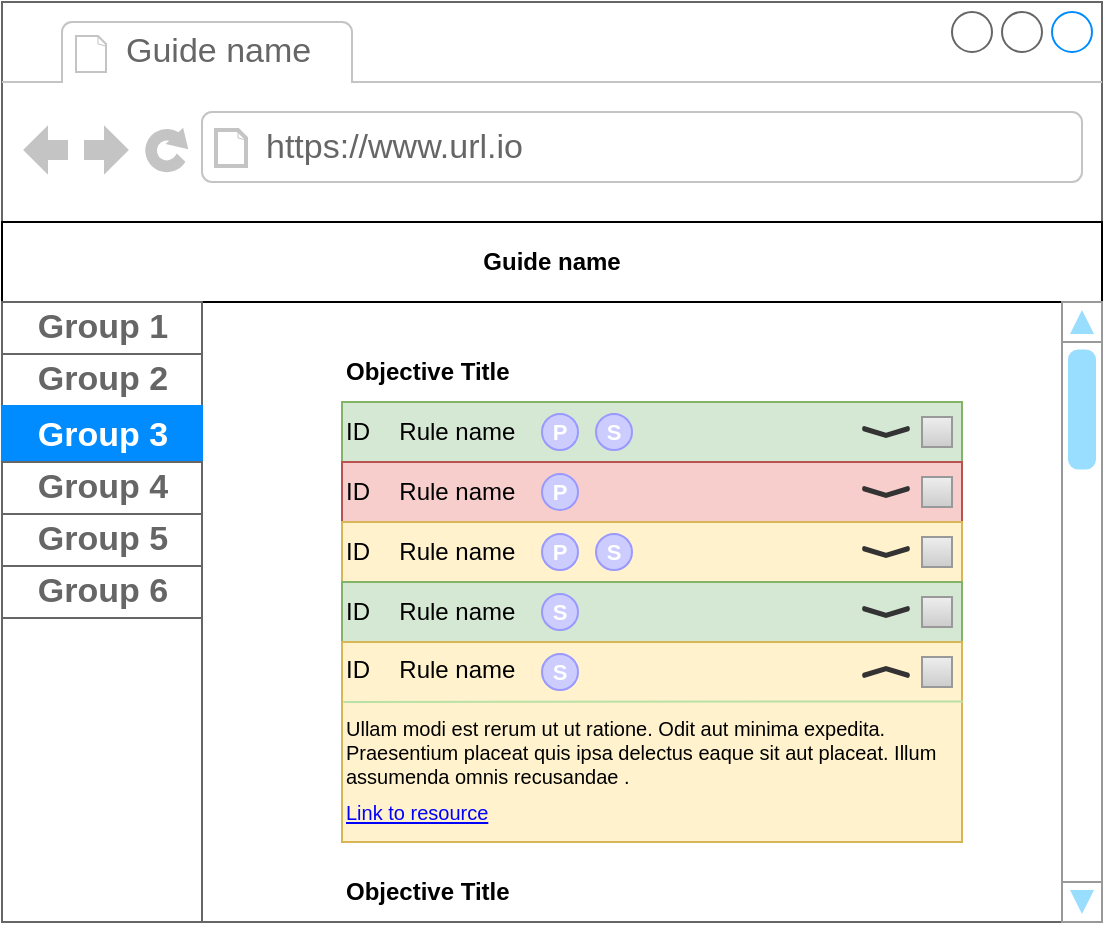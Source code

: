 <mxfile version="20.6.2" type="device"><diagram id="fFNWqQ7dp0BX98ApOS-w" name="Page-1"><mxGraphModel dx="813" dy="446" grid="1" gridSize="10" guides="1" tooltips="1" connect="1" arrows="1" fold="1" page="1" pageScale="1" pageWidth="850" pageHeight="1100" math="0" shadow="0"><root><mxCell id="0"/><mxCell id="1" parent="0"/><mxCell id="XRp9JRrNnNmC24vorFTi-9" value="" style="strokeWidth=1;shadow=0;dashed=0;align=center;html=1;shape=mxgraph.mockup.containers.browserWindow;rSize=0;strokeColor=#666666;strokeColor2=#008cff;strokeColor3=#c4c4c4;mainText=,;recursiveResize=0;" vertex="1" parent="1"><mxGeometry x="130" y="160" width="550" height="460" as="geometry"/></mxCell><mxCell id="XRp9JRrNnNmC24vorFTi-10" value="Guide name" style="strokeWidth=1;shadow=0;dashed=0;align=center;html=1;shape=mxgraph.mockup.containers.anchor;fontSize=17;fontColor=#666666;align=left;" vertex="1" parent="XRp9JRrNnNmC24vorFTi-9"><mxGeometry x="60" y="12" width="110" height="26" as="geometry"/></mxCell><mxCell id="XRp9JRrNnNmC24vorFTi-11" value="https://www.url.io" style="strokeWidth=1;shadow=0;dashed=0;align=center;html=1;shape=mxgraph.mockup.containers.anchor;rSize=0;fontSize=17;fontColor=#666666;align=left;" vertex="1" parent="XRp9JRrNnNmC24vorFTi-9"><mxGeometry x="130" y="60" width="250" height="26" as="geometry"/></mxCell><mxCell id="XRp9JRrNnNmC24vorFTi-12" value="Guide name" style="rounded=0;whiteSpace=wrap;html=1;fontStyle=1" vertex="1" parent="XRp9JRrNnNmC24vorFTi-9"><mxGeometry y="110" width="550" height="40" as="geometry"/></mxCell><mxCell id="XRp9JRrNnNmC24vorFTi-13" value="" style="strokeWidth=1;shadow=0;dashed=0;align=center;html=1;shape=mxgraph.mockup.containers.rrect;rSize=0;strokeColor=#666666;" vertex="1" parent="XRp9JRrNnNmC24vorFTi-9"><mxGeometry y="150" width="100" height="310" as="geometry"/></mxCell><mxCell id="XRp9JRrNnNmC24vorFTi-14" value="Group 1" style="strokeColor=inherit;fillColor=inherit;gradientColor=inherit;strokeWidth=1;shadow=0;dashed=0;align=center;html=1;shape=mxgraph.mockup.containers.rrect;rSize=0;fontSize=17;fontColor=#666666;fontStyle=1;resizeWidth=1;" vertex="1" parent="XRp9JRrNnNmC24vorFTi-13"><mxGeometry width="100" height="26" relative="1" as="geometry"/></mxCell><mxCell id="XRp9JRrNnNmC24vorFTi-15" value="Group 2" style="strokeColor=inherit;fillColor=inherit;gradientColor=inherit;strokeWidth=1;shadow=0;dashed=0;align=center;html=1;shape=mxgraph.mockup.containers.rrect;rSize=0;fontSize=17;fontColor=#666666;fontStyle=1;resizeWidth=1;" vertex="1" parent="XRp9JRrNnNmC24vorFTi-13"><mxGeometry width="100" height="26" relative="1" as="geometry"><mxPoint y="26" as="offset"/></mxGeometry></mxCell><mxCell id="XRp9JRrNnNmC24vorFTi-16" value="Group 3" style="strokeWidth=1;shadow=0;dashed=0;align=center;html=1;shape=mxgraph.mockup.containers.rrect;rSize=0;fontSize=17;fontColor=#ffffff;fontStyle=1;fillColor=#008cff;strokeColor=#008cff;resizeWidth=1;" vertex="1" parent="XRp9JRrNnNmC24vorFTi-13"><mxGeometry width="100" height="30" relative="1" as="geometry"><mxPoint y="52" as="offset"/></mxGeometry></mxCell><mxCell id="XRp9JRrNnNmC24vorFTi-17" value="Group 4" style="strokeColor=inherit;fillColor=inherit;gradientColor=inherit;strokeWidth=1;shadow=0;dashed=0;align=center;html=1;shape=mxgraph.mockup.containers.rrect;rSize=0;fontSize=17;fontColor=#666666;fontStyle=1;resizeWidth=1;" vertex="1" parent="XRp9JRrNnNmC24vorFTi-13"><mxGeometry y="1" width="100" height="26" relative="1" as="geometry"><mxPoint y="-230" as="offset"/></mxGeometry></mxCell><mxCell id="XRp9JRrNnNmC24vorFTi-18" value="Group 5" style="strokeColor=inherit;fillColor=inherit;gradientColor=inherit;strokeWidth=1;shadow=0;dashed=0;align=center;html=1;shape=mxgraph.mockup.containers.rrect;rSize=0;fontSize=17;fontColor=#666666;fontStyle=1;resizeWidth=1;" vertex="1" parent="XRp9JRrNnNmC24vorFTi-13"><mxGeometry y="106" width="100" height="26" as="geometry"/></mxCell><mxCell id="XRp9JRrNnNmC24vorFTi-19" value="Group 6" style="strokeColor=inherit;fillColor=inherit;gradientColor=inherit;strokeWidth=1;shadow=0;dashed=0;align=center;html=1;shape=mxgraph.mockup.containers.rrect;rSize=0;fontSize=17;fontColor=#666666;fontStyle=1;resizeWidth=1;" vertex="1" parent="XRp9JRrNnNmC24vorFTi-13"><mxGeometry y="132" width="100" height="26" as="geometry"/></mxCell><mxCell id="XRp9JRrNnNmC24vorFTi-20" value="" style="rounded=0;whiteSpace=wrap;html=1;" vertex="1" parent="XRp9JRrNnNmC24vorFTi-9"><mxGeometry x="170" y="200" width="310" height="220" as="geometry"/></mxCell><mxCell id="XRp9JRrNnNmC24vorFTi-21" value="" style="verticalLabelPosition=bottom;shadow=0;dashed=0;align=center;html=1;verticalAlign=top;strokeWidth=1;shape=mxgraph.mockup.navigation.scrollBar;strokeColor=#999999;barPos=98.21;fillColor2=#99ddff;strokeColor2=none;direction=north;" vertex="1" parent="XRp9JRrNnNmC24vorFTi-9"><mxGeometry x="530" y="150" width="20" height="310" as="geometry"/></mxCell><mxCell id="XRp9JRrNnNmC24vorFTi-22" value="Objective Title" style="text;html=1;align=left;verticalAlign=middle;resizable=0;points=[];autosize=1;strokeColor=none;fillColor=none;fontStyle=1" vertex="1" parent="XRp9JRrNnNmC24vorFTi-9"><mxGeometry x="170" y="170" width="110" height="30" as="geometry"/></mxCell><mxCell id="XRp9JRrNnNmC24vorFTi-37" value="ID&lt;span style=&quot;white-space: pre;&quot;&gt;&#9;&lt;/span&gt;Rule name" style="rounded=0;whiteSpace=wrap;html=1;align=left;fillColor=#d5e8d4;strokeColor=#82b366;" vertex="1" parent="XRp9JRrNnNmC24vorFTi-9"><mxGeometry x="170" y="200" width="310" height="30" as="geometry"/></mxCell><mxCell id="XRp9JRrNnNmC24vorFTi-38" value="" style="strokeWidth=1;shadow=0;dashed=0;align=center;html=1;shape=mxgraph.mockup.forms.rrect;rSize=0;fillColor=#eeeeee;strokeColor=#999999;gradientColor=#cccccc;align=left;spacingLeft=4;fontSize=17;fontColor=#666666;labelPosition=right;" vertex="1" parent="XRp9JRrNnNmC24vorFTi-9"><mxGeometry x="460" y="207.5" width="15" height="15" as="geometry"/></mxCell><mxCell id="XRp9JRrNnNmC24vorFTi-39" value="" style="html=1;verticalLabelPosition=bottom;labelBackgroundColor=#ffffff;verticalAlign=top;shadow=0;dashed=0;strokeWidth=2;shape=mxgraph.ios7.misc.expand;fillColor=#333333;rotation=-180;" vertex="1" parent="XRp9JRrNnNmC24vorFTi-9"><mxGeometry x="430" y="212" width="24" height="6" as="geometry"/></mxCell><mxCell id="XRp9JRrNnNmC24vorFTi-44" value="ID&lt;span style=&quot;white-space: pre;&quot;&gt;&#9;&lt;/span&gt;Rule name" style="rounded=0;whiteSpace=wrap;html=1;align=left;fillColor=#f8cecc;strokeColor=#b85450;" vertex="1" parent="XRp9JRrNnNmC24vorFTi-9"><mxGeometry x="170" y="230" width="310" height="30" as="geometry"/></mxCell><mxCell id="XRp9JRrNnNmC24vorFTi-45" value="" style="strokeWidth=1;shadow=0;dashed=0;align=center;html=1;shape=mxgraph.mockup.forms.rrect;rSize=0;fillColor=#eeeeee;strokeColor=#999999;gradientColor=#cccccc;align=left;spacingLeft=4;fontSize=17;fontColor=#666666;labelPosition=right;" vertex="1" parent="XRp9JRrNnNmC24vorFTi-9"><mxGeometry x="460" y="237.5" width="15" height="15" as="geometry"/></mxCell><mxCell id="XRp9JRrNnNmC24vorFTi-46" value="" style="html=1;verticalLabelPosition=bottom;labelBackgroundColor=#ffffff;verticalAlign=top;shadow=0;dashed=0;strokeWidth=2;shape=mxgraph.ios7.misc.expand;fillColor=#333333;rotation=-180;" vertex="1" parent="XRp9JRrNnNmC24vorFTi-9"><mxGeometry x="430" y="242" width="24" height="6" as="geometry"/></mxCell><mxCell id="XRp9JRrNnNmC24vorFTi-47" value="ID&lt;span style=&quot;white-space: pre;&quot;&gt;&#9;&lt;/span&gt;Rule name" style="rounded=0;whiteSpace=wrap;html=1;align=left;fillColor=#fff2cc;strokeColor=#d6b656;" vertex="1" parent="XRp9JRrNnNmC24vorFTi-9"><mxGeometry x="170" y="260" width="310" height="30" as="geometry"/></mxCell><mxCell id="XRp9JRrNnNmC24vorFTi-48" value="" style="strokeWidth=1;shadow=0;dashed=0;align=center;html=1;shape=mxgraph.mockup.forms.rrect;rSize=0;fillColor=#eeeeee;strokeColor=#999999;gradientColor=#cccccc;align=left;spacingLeft=4;fontSize=17;fontColor=#666666;labelPosition=right;" vertex="1" parent="XRp9JRrNnNmC24vorFTi-9"><mxGeometry x="460" y="267.5" width="15" height="15" as="geometry"/></mxCell><mxCell id="XRp9JRrNnNmC24vorFTi-49" value="" style="html=1;verticalLabelPosition=bottom;labelBackgroundColor=#ffffff;verticalAlign=top;shadow=0;dashed=0;strokeWidth=2;shape=mxgraph.ios7.misc.expand;fillColor=#333333;rotation=-180;" vertex="1" parent="XRp9JRrNnNmC24vorFTi-9"><mxGeometry x="430" y="272" width="24" height="6" as="geometry"/></mxCell><mxCell id="XRp9JRrNnNmC24vorFTi-50" value="ID&lt;span style=&quot;white-space: pre;&quot;&gt;&#9;&lt;/span&gt;Rule name" style="rounded=0;whiteSpace=wrap;html=1;align=left;fillColor=#d5e8d4;strokeColor=#82b366;" vertex="1" parent="XRp9JRrNnNmC24vorFTi-9"><mxGeometry x="170" y="290" width="310" height="30" as="geometry"/></mxCell><mxCell id="XRp9JRrNnNmC24vorFTi-51" value="" style="strokeWidth=1;shadow=0;dashed=0;align=center;html=1;shape=mxgraph.mockup.forms.rrect;rSize=0;fillColor=#eeeeee;strokeColor=#999999;gradientColor=#cccccc;align=left;spacingLeft=4;fontSize=17;fontColor=#666666;labelPosition=right;" vertex="1" parent="XRp9JRrNnNmC24vorFTi-9"><mxGeometry x="460" y="297.5" width="15" height="15" as="geometry"/></mxCell><mxCell id="XRp9JRrNnNmC24vorFTi-52" value="" style="html=1;verticalLabelPosition=bottom;labelBackgroundColor=#ffffff;verticalAlign=top;shadow=0;dashed=0;strokeWidth=2;shape=mxgraph.ios7.misc.expand;fillColor=#333333;rotation=-180;" vertex="1" parent="XRp9JRrNnNmC24vorFTi-9"><mxGeometry x="430" y="302" width="24" height="6" as="geometry"/></mxCell><mxCell id="XRp9JRrNnNmC24vorFTi-53" value="ID&lt;span style=&quot;white-space: pre;&quot;&gt;&#9;&lt;/span&gt;Rule name" style="rounded=0;whiteSpace=wrap;html=1;align=left;fillColor=#fff2cc;strokeColor=#d6b656;verticalAlign=top;" vertex="1" parent="XRp9JRrNnNmC24vorFTi-9"><mxGeometry x="170" y="320" width="310" height="100" as="geometry"/></mxCell><mxCell id="XRp9JRrNnNmC24vorFTi-54" value="" style="strokeWidth=1;shadow=0;dashed=0;align=center;html=1;shape=mxgraph.mockup.forms.rrect;rSize=0;fillColor=#eeeeee;strokeColor=#999999;gradientColor=#cccccc;align=left;spacingLeft=4;fontSize=17;fontColor=#666666;labelPosition=right;verticalAlign=top;" vertex="1" parent="XRp9JRrNnNmC24vorFTi-9"><mxGeometry x="460" y="327.5" width="15" height="15" as="geometry"/></mxCell><mxCell id="XRp9JRrNnNmC24vorFTi-55" value="" style="html=1;verticalLabelPosition=bottom;labelBackgroundColor=#ffffff;verticalAlign=top;shadow=0;dashed=0;strokeWidth=2;shape=mxgraph.ios7.misc.expand;fillColor=#333333;rotation=0;" vertex="1" parent="XRp9JRrNnNmC24vorFTi-9"><mxGeometry x="430" y="332" width="24" height="6" as="geometry"/></mxCell><mxCell id="XRp9JRrNnNmC24vorFTi-56" value="" style="endArrow=none;html=1;rounded=0;exitX=0.002;exitY=0.3;exitDx=0;exitDy=0;entryX=1.002;entryY=0.297;entryDx=0;entryDy=0;exitPerimeter=0;entryPerimeter=0;strokeColor=#B9E0A5;" edge="1" parent="XRp9JRrNnNmC24vorFTi-9" source="XRp9JRrNnNmC24vorFTi-53" target="XRp9JRrNnNmC24vorFTi-53"><mxGeometry width="50" height="50" relative="1" as="geometry"><mxPoint x="310" y="310" as="sourcePoint"/><mxPoint x="360" y="260" as="targetPoint"/></mxGeometry></mxCell><mxCell id="XRp9JRrNnNmC24vorFTi-57" value="&lt;div style=&quot;font-size: 10px;&quot;&gt;Ullam modi est rerum ut ut ratione. Odit aut minima expedita. Praesentium placeat quis ipsa delectus eaque sit aut placeat. Illum assumenda omnis recusandae .&lt;/div&gt;" style="text;html=1;strokeColor=none;fillColor=none;align=left;verticalAlign=middle;whiteSpace=wrap;rounded=0;" vertex="1" parent="XRp9JRrNnNmC24vorFTi-9"><mxGeometry x="170" y="350" width="310" height="50" as="geometry"/></mxCell><mxCell id="XRp9JRrNnNmC24vorFTi-58" value="Link to resource" style="shape=rectangle;strokeColor=none;fillColor=none;linkText=;fontSize=10;fontColor=#0000ff;fontStyle=4;html=1;align=left;verticalAlign=middle;" vertex="1" parent="XRp9JRrNnNmC24vorFTi-9"><mxGeometry x="170" y="390" width="150" height="30" as="geometry"/></mxCell><mxCell id="XRp9JRrNnNmC24vorFTi-59" value="S" style="ellipse;whiteSpace=wrap;html=1;aspect=fixed;fillColor=#CCCCFF;strokeColor=#9999FF;fontColor=#FFFFFF;fontStyle=1;fontSize=11;verticalAlign=middle;labelBorderColor=none;" vertex="1" parent="XRp9JRrNnNmC24vorFTi-9"><mxGeometry x="297" y="206" width="18" height="18" as="geometry"/></mxCell><mxCell id="XRp9JRrNnNmC24vorFTi-60" value="P" style="ellipse;whiteSpace=wrap;html=1;aspect=fixed;fillColor=#CCCCFF;strokeColor=#9999FF;fontColor=#FFFFFF;fontStyle=1;fontSize=11;verticalAlign=middle;labelBorderColor=none;" vertex="1" parent="XRp9JRrNnNmC24vorFTi-9"><mxGeometry x="270" y="206" width="18" height="18" as="geometry"/></mxCell><mxCell id="XRp9JRrNnNmC24vorFTi-62" value="P" style="ellipse;whiteSpace=wrap;html=1;aspect=fixed;fillColor=#CCCCFF;strokeColor=#9999FF;fontColor=#FFFFFF;fontStyle=1;fontSize=11;verticalAlign=middle;labelBorderColor=none;" vertex="1" parent="XRp9JRrNnNmC24vorFTi-9"><mxGeometry x="270" y="236" width="18" height="18" as="geometry"/></mxCell><mxCell id="XRp9JRrNnNmC24vorFTi-63" value="S" style="ellipse;whiteSpace=wrap;html=1;aspect=fixed;fillColor=#CCCCFF;strokeColor=#9999FF;fontColor=#FFFFFF;fontStyle=1;fontSize=11;verticalAlign=middle;labelBorderColor=none;" vertex="1" parent="XRp9JRrNnNmC24vorFTi-9"><mxGeometry x="297" y="266" width="18" height="18" as="geometry"/></mxCell><mxCell id="XRp9JRrNnNmC24vorFTi-64" value="P" style="ellipse;whiteSpace=wrap;html=1;aspect=fixed;fillColor=#CCCCFF;strokeColor=#9999FF;fontColor=#FFFFFF;fontStyle=1;fontSize=11;verticalAlign=middle;labelBorderColor=none;" vertex="1" parent="XRp9JRrNnNmC24vorFTi-9"><mxGeometry x="270" y="266" width="18" height="18" as="geometry"/></mxCell><mxCell id="XRp9JRrNnNmC24vorFTi-65" value="S" style="ellipse;whiteSpace=wrap;html=1;aspect=fixed;fillColor=#CCCCFF;strokeColor=#9999FF;fontColor=#FFFFFF;fontStyle=1;fontSize=11;verticalAlign=middle;labelBorderColor=none;" vertex="1" parent="XRp9JRrNnNmC24vorFTi-9"><mxGeometry x="270" y="296" width="18" height="18" as="geometry"/></mxCell><mxCell id="XRp9JRrNnNmC24vorFTi-67" value="S" style="ellipse;whiteSpace=wrap;html=1;aspect=fixed;fillColor=#CCCCFF;strokeColor=#9999FF;fontColor=#FFFFFF;fontStyle=1;fontSize=11;verticalAlign=middle;labelBorderColor=none;" vertex="1" parent="XRp9JRrNnNmC24vorFTi-9"><mxGeometry x="270" y="326" width="18" height="18" as="geometry"/></mxCell><mxCell id="XRp9JRrNnNmC24vorFTi-68" value="Objective Title" style="text;html=1;align=left;verticalAlign=middle;resizable=0;points=[];autosize=1;strokeColor=none;fillColor=none;fontStyle=1" vertex="1" parent="XRp9JRrNnNmC24vorFTi-9"><mxGeometry x="170" y="430" width="110" height="30" as="geometry"/></mxCell></root></mxGraphModel></diagram></mxfile>